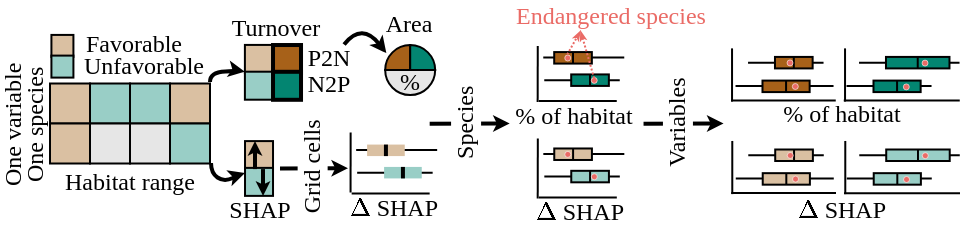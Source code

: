 <mxfile version="26.2.15">
  <diagram name="Page-1" id="c7558073-3199-34d8-9f00-42111426c3f3">
    <mxGraphModel dx="702" dy="492" grid="1" gridSize="10" guides="1" tooltips="1" connect="1" arrows="1" fold="1" page="1" pageScale="1" pageWidth="826" pageHeight="1169" background="none" math="1" shadow="0">
      <root>
        <mxCell id="0" />
        <mxCell id="1" parent="0" />
        <mxCell id="JVSTVVGn9j7_Rl-9eGPp-84" value="" style="endArrow=none;html=1;rounded=0;" parent="1" edge="1">
          <mxGeometry width="50" height="50" relative="1" as="geometry">
            <mxPoint x="439.63" y="107.75" as="sourcePoint" />
            <mxPoint x="480.13" y="107.75" as="targetPoint" />
          </mxGeometry>
        </mxCell>
        <mxCell id="t9Jcl4g-q7xanhM5zm8e-96" value="" style="whiteSpace=wrap;html=1;aspect=fixed;fillColor=light-dark(#DAC0A2,#272727);fontFamily=Merriweather;" parent="1" vertex="1">
          <mxGeometry x="193" y="120.75" width="20" height="20" as="geometry" />
        </mxCell>
        <mxCell id="t9Jcl4g-q7xanhM5zm8e-97" value="" style="whiteSpace=wrap;html=1;aspect=fixed;fillColor=#99CEC6;fontFamily=Merriweather;" parent="1" vertex="1">
          <mxGeometry x="213" y="120.75" width="20" height="20" as="geometry" />
        </mxCell>
        <mxCell id="t9Jcl4g-q7xanhM5zm8e-98" value="" style="whiteSpace=wrap;html=1;aspect=fixed;fillColor=#99CEC6;fontFamily=Merriweather;" parent="1" vertex="1">
          <mxGeometry x="233" y="120.75" width="20" height="20" as="geometry" />
        </mxCell>
        <mxCell id="t9Jcl4g-q7xanhM5zm8e-99" value="" style="whiteSpace=wrap;html=1;aspect=fixed;fillColor=light-dark(#DAC0A2,#272727);fontFamily=Merriweather;" parent="1" vertex="1">
          <mxGeometry x="253" y="120.75" width="20" height="20" as="geometry" />
        </mxCell>
        <mxCell id="t9Jcl4g-q7xanhM5zm8e-101" value="" style="whiteSpace=wrap;html=1;aspect=fixed;fillColor=#DAC0A2;fontFamily=Merriweather;" parent="1" vertex="1">
          <mxGeometry x="193" y="140.75" width="20" height="20" as="geometry" />
        </mxCell>
        <mxCell id="t9Jcl4g-q7xanhM5zm8e-102" value="" style="whiteSpace=wrap;html=1;aspect=fixed;fillColor=#E6E6E6;fontFamily=Merriweather;" parent="1" vertex="1">
          <mxGeometry x="213" y="140.75" width="20" height="20" as="geometry" />
        </mxCell>
        <mxCell id="t9Jcl4g-q7xanhM5zm8e-103" value="" style="whiteSpace=wrap;html=1;aspect=fixed;fillColor=#E6E6E6;fontFamily=Merriweather;" parent="1" vertex="1">
          <mxGeometry x="233" y="140.75" width="20" height="20" as="geometry" />
        </mxCell>
        <mxCell id="t9Jcl4g-q7xanhM5zm8e-104" value="" style="whiteSpace=wrap;html=1;aspect=fixed;fillColor=#99CEC6;fontFamily=Merriweather;" parent="1" vertex="1">
          <mxGeometry x="253" y="140.75" width="20" height="20" as="geometry" />
        </mxCell>
        <mxCell id="t9Jcl4g-q7xanhM5zm8e-111" value="" style="whiteSpace=wrap;html=1;aspect=fixed;fillColor=light-dark(#DAC0A2,#272727);fontFamily=Merriweather;" parent="1" vertex="1">
          <mxGeometry x="193.71" y="96.46" width="11" height="11" as="geometry" />
        </mxCell>
        <mxCell id="t9Jcl4g-q7xanhM5zm8e-112" value="" style="whiteSpace=wrap;html=1;aspect=fixed;fillColor=#99CEC6;fontFamily=Merriweather;" parent="1" vertex="1">
          <mxGeometry x="193.71" y="106.8" width="11" height="11" as="geometry" />
        </mxCell>
        <mxCell id="t9Jcl4g-q7xanhM5zm8e-113" value="Favorable" style="text;html=1;align=center;verticalAlign=middle;whiteSpace=wrap;rounded=0;fontFamily=Merriweather;fontSize=12;" parent="1" vertex="1">
          <mxGeometry x="210" y="97.46" width="50" height="8" as="geometry" />
        </mxCell>
        <mxCell id="t9Jcl4g-q7xanhM5zm8e-114" value="Unfavorable" style="text;html=1;align=center;verticalAlign=middle;whiteSpace=wrap;rounded=0;fontFamily=Merriweather;fontSize=12;" parent="1" vertex="1">
          <mxGeometry x="210" y="107.8" width="60" height="8" as="geometry" />
        </mxCell>
        <mxCell id="t9Jcl4g-q7xanhM5zm8e-116" value="&lt;div style=&quot;line-height: 90%;&quot;&gt;Habitat range&lt;/div&gt;" style="text;align=center;verticalAlign=middle;rounded=0;fontFamily=Merriweather;spacing=2;horizontal=1;whiteSpace=wrap;html=1;imageHeight=24;imageWidth=24;strokeOpacity=100;arcSize=12;" parent="1" vertex="1">
          <mxGeometry x="193" y="160.82" width="80" height="18.25" as="geometry" />
        </mxCell>
        <mxCell id="t9Jcl4g-q7xanhM5zm8e-122" value="" style="endArrow=none;html=1;rounded=0;" parent="1" edge="1">
          <mxGeometry width="50" height="50" relative="1" as="geometry">
            <mxPoint x="437.38" y="129.5" as="sourcePoint" />
            <mxPoint x="476.38" y="129.5" as="targetPoint" />
          </mxGeometry>
        </mxCell>
        <mxCell id="t9Jcl4g-q7xanhM5zm8e-123" value="" style="endArrow=none;html=1;rounded=0;exitX=0.231;exitY=-0.23;exitDx=0;exitDy=0;exitPerimeter=0;" parent="1" edge="1">
          <mxGeometry width="50" height="50" relative="1" as="geometry">
            <mxPoint x="436.828" y="129.99" as="sourcePoint" />
            <mxPoint x="436.88" y="102" as="targetPoint" />
          </mxGeometry>
        </mxCell>
        <mxCell id="t9Jcl4g-q7xanhM5zm8e-125" value="" style="rounded=0;whiteSpace=wrap;html=1;spacing=2;fillColor=light-dark(#A76119,#272727);strokeColor=default;rotation=90;" parent="1" vertex="1">
          <mxGeometry x="451.64" y="98.5" width="5.75" height="18.83" as="geometry" />
        </mxCell>
        <mxCell id="t9Jcl4g-q7xanhM5zm8e-137" value="% of habitat" style="text;html=1;align=center;verticalAlign=middle;whiteSpace=wrap;rounded=0;fontFamily=Merriweather;rotation=0;" parent="1" vertex="1">
          <mxGeometry x="421.64" y="130.75" width="65.75" height="12" as="geometry" />
        </mxCell>
        <mxCell id="t9Jcl4g-q7xanhM5zm8e-153" value="" style="endArrow=classic;html=1;rounded=0;strokeWidth=2;endSize=2;startSize=2;" parent="1" edge="1">
          <mxGeometry width="50" height="50" relative="1" as="geometry">
            <mxPoint x="489.77" y="140.84" as="sourcePoint" />
            <mxPoint x="529.77" y="140.75" as="targetPoint" />
          </mxGeometry>
        </mxCell>
        <mxCell id="t9Jcl4g-q7xanhM5zm8e-154" value="&lt;font style=&quot;font-size: 12px;&quot; face=&quot;Merriweather&quot;&gt;Variables&lt;/font&gt;" style="edgeLabel;html=1;align=center;verticalAlign=middle;resizable=0;points=[];rotation=-90;" parent="t9Jcl4g-q7xanhM5zm8e-153" vertex="1" connectable="0">
          <mxGeometry x="-0.204" y="-1" relative="1" as="geometry">
            <mxPoint y="-1" as="offset" />
          </mxGeometry>
        </mxCell>
        <mxCell id="t9Jcl4g-q7xanhM5zm8e-157" value="" style="curved=1;endArrow=classic;html=1;rounded=0;endSize=2;startSize=2;strokeWidth=2;entryX=0.058;entryY=0.318;entryDx=0;entryDy=0;entryPerimeter=0;exitX=0.895;exitY=-0.016;exitDx=0;exitDy=0;exitPerimeter=0;" parent="1" edge="1">
          <mxGeometry width="50" height="50" relative="1" as="geometry">
            <mxPoint x="340.04" y="101.286" as="sourcePoint" />
            <mxPoint x="361.16" y="105.56" as="targetPoint" />
            <Array as="points">
              <mxPoint x="349" y="90" />
            </Array>
          </mxGeometry>
        </mxCell>
        <mxCell id="t9Jcl4g-q7xanhM5zm8e-161" value="&lt;div style=&quot;line-height: 90%;&quot;&gt;Endangered species&lt;/div&gt;" style="text;html=1;align=left;verticalAlign=middle;whiteSpace=wrap;rounded=0;fontFamily=Merriweather;fontColor=#EA6B66;" parent="1" vertex="1">
          <mxGeometry x="424.45" y="79.67" width="99.68" height="14.75" as="geometry" />
        </mxCell>
        <mxCell id="evcmtG2pBrmlfLZdstya-1" value="Area" style="text;html=1;align=center;verticalAlign=middle;whiteSpace=wrap;rounded=0;fontFamily=Merriweather;" parent="1" vertex="1">
          <mxGeometry x="358.34" y="85.46" width="28.5" height="12" as="geometry" />
        </mxCell>
        <mxCell id="JVSTVVGn9j7_Rl-9eGPp-77" value="" style="endArrow=classic;html=1;rounded=0;strokeWidth=2;endSize=2;startSize=2;" parent="1" edge="1">
          <mxGeometry width="50" height="50" relative="1" as="geometry">
            <mxPoint x="382.84" y="140.84" as="sourcePoint" />
            <mxPoint x="422.84" y="140.75" as="targetPoint" />
          </mxGeometry>
        </mxCell>
        <mxCell id="JVSTVVGn9j7_Rl-9eGPp-78" value="&lt;font style=&quot;font-size: 12px;&quot; face=&quot;Merriweather&quot;&gt;Species&lt;/font&gt;" style="edgeLabel;html=1;align=center;verticalAlign=middle;resizable=0;points=[];rotation=-90;" parent="JVSTVVGn9j7_Rl-9eGPp-77" vertex="1" connectable="0">
          <mxGeometry x="-0.204" y="-1" relative="1" as="geometry">
            <mxPoint x="1" y="-1" as="offset" />
          </mxGeometry>
        </mxCell>
        <mxCell id="JVSTVVGn9j7_Rl-9eGPp-82" value="&lt;div style=&quot;line-height: 90%;&quot;&gt;One variable&lt;div&gt;One species&lt;/div&gt;&lt;/div&gt;" style="text;html=1;align=center;verticalAlign=middle;whiteSpace=wrap;rounded=0;fontFamily=Merriweather;rotation=-90;" parent="1" vertex="1">
          <mxGeometry x="145.47" y="134.88" width="67.62" height="12" as="geometry" />
        </mxCell>
        <mxCell id="JVSTVVGn9j7_Rl-9eGPp-85" value="" style="endArrow=none;html=1;rounded=0;entryX=0;entryY=0.5;entryDx=0;entryDy=0;exitX=1;exitY=0.5;exitDx=0;exitDy=0;" parent="1" source="t9Jcl4g-q7xanhM5zm8e-125" target="t9Jcl4g-q7xanhM5zm8e-125" edge="1">
          <mxGeometry width="50" height="50" relative="1" as="geometry">
            <mxPoint x="448.51" y="137.5" as="sourcePoint" />
            <mxPoint x="448.51" y="97.07" as="targetPoint" />
          </mxGeometry>
        </mxCell>
        <mxCell id="JVSTVVGn9j7_Rl-9eGPp-87" value="" style="endArrow=none;html=1;rounded=0;" parent="1" edge="1">
          <mxGeometry width="50" height="50" relative="1" as="geometry">
            <mxPoint x="440.13" y="119.08" as="sourcePoint" />
            <mxPoint x="477.88" y="119.08" as="targetPoint" />
          </mxGeometry>
        </mxCell>
        <mxCell id="JVSTVVGn9j7_Rl-9eGPp-88" value="" style="rounded=0;whiteSpace=wrap;html=1;spacing=2;fillColor=light-dark(#038571,#272727);strokeColor=default;rotation=90;" parent="1" vertex="1">
          <mxGeometry x="460.14" y="109.67" width="5.75" height="18.83" as="geometry" />
        </mxCell>
        <mxCell id="JVSTVVGn9j7_Rl-9eGPp-89" value="" style="endArrow=none;html=1;rounded=0;entryX=0;entryY=0.5;entryDx=0;entryDy=0;exitX=1;exitY=0.5;exitDx=0;exitDy=0;" parent="1" source="JVSTVVGn9j7_Rl-9eGPp-88" target="JVSTVVGn9j7_Rl-9eGPp-88" edge="1">
          <mxGeometry width="50" height="50" relative="1" as="geometry">
            <mxPoint x="457.01" y="148.67" as="sourcePoint" />
            <mxPoint x="457.01" y="108.24" as="targetPoint" />
          </mxGeometry>
        </mxCell>
        <mxCell id="JVSTVVGn9j7_Rl-9eGPp-91" value="" style="ellipse;whiteSpace=wrap;html=1;aspect=fixed;strokeColor=#FFFFFF;fillColor=#EA6B66;strokeWidth=0.3;fontColor=#EA6B66;" parent="1" vertex="1">
          <mxGeometry x="450.13" y="106.25" width="3" height="3" as="geometry" />
        </mxCell>
        <mxCell id="JVSTVVGn9j7_Rl-9eGPp-92" value="" style="ellipse;whiteSpace=wrap;html=1;aspect=fixed;strokeColor=#FFFFFF;fillColor=#EA6B66;strokeWidth=0.3;fontColor=#EA6B66;" parent="1" vertex="1">
          <mxGeometry x="463.38" y="117.45" width="3" height="3" as="geometry" />
        </mxCell>
        <mxCell id="JVSTVVGn9j7_Rl-9eGPp-100" value="" style="endArrow=classicThin;html=1;rounded=0;entryX=0.5;entryY=1;entryDx=0;entryDy=0;exitX=0.5;exitY=0;exitDx=0;exitDy=0;endSize=2;startSize=2;endFill=0;dashed=1;dashPattern=1 1;strokeColor=#EA6B66;" parent="1" source="JVSTVVGn9j7_Rl-9eGPp-91" edge="1">
          <mxGeometry width="50" height="50" relative="1" as="geometry">
            <mxPoint x="440.13" y="146.75" as="sourcePoint" />
            <mxPoint x="458.29" y="94.42" as="targetPoint" />
          </mxGeometry>
        </mxCell>
        <mxCell id="ivieuPq2knwxXdDO1lVb-80" value="" style="endArrow=classicThin;html=1;rounded=0;entryX=0.5;entryY=1;entryDx=0;entryDy=0;exitX=0.334;exitY=0.391;exitDx=0;exitDy=0;endSize=2;startSize=2;endFill=0;dashed=1;dashPattern=1 1;strokeColor=#EA6B66;exitPerimeter=0;" parent="1" source="JVSTVVGn9j7_Rl-9eGPp-88" edge="1">
          <mxGeometry width="50" height="50" relative="1" as="geometry">
            <mxPoint x="469.13" y="116.75" as="sourcePoint" />
            <mxPoint x="458.29" y="94.42" as="targetPoint" />
          </mxGeometry>
        </mxCell>
        <mxCell id="m_JDdIxR8Er-Uh5f6psP-87" value="" style="endArrow=none;html=1;rounded=0;" edge="1" parent="1">
          <mxGeometry width="50" height="50" relative="1" as="geometry">
            <mxPoint x="346.08" y="154.0" as="sourcePoint" />
            <mxPoint x="386.58" y="154" as="targetPoint" />
          </mxGeometry>
        </mxCell>
        <mxCell id="m_JDdIxR8Er-Uh5f6psP-88" value="" style="endArrow=none;html=1;rounded=0;" edge="1" parent="1">
          <mxGeometry width="50" height="50" relative="1" as="geometry">
            <mxPoint x="343.83" y="175.75" as="sourcePoint" />
            <mxPoint x="382.83" y="175.75" as="targetPoint" />
          </mxGeometry>
        </mxCell>
        <mxCell id="m_JDdIxR8Er-Uh5f6psP-89" value="" style="endArrow=none;html=1;rounded=0;exitX=0.231;exitY=-0.23;exitDx=0;exitDy=0;exitPerimeter=0;" edge="1" parent="1">
          <mxGeometry width="50" height="50" relative="1" as="geometry">
            <mxPoint x="343.278" y="175.24" as="sourcePoint" />
            <mxPoint x="343.33" y="145.25" as="targetPoint" />
          </mxGeometry>
        </mxCell>
        <mxCell id="m_JDdIxR8Er-Uh5f6psP-90" value="" style="rounded=0;whiteSpace=wrap;html=1;spacing=2;fillColor=light-dark(#DAC0A2,#272727);strokeColor=none;rotation=90;" vertex="1" parent="1">
          <mxGeometry x="358.09" y="144.75" width="5.75" height="18.83" as="geometry" />
        </mxCell>
        <mxCell id="m_JDdIxR8Er-Uh5f6psP-93" value="" style="endArrow=none;html=1;rounded=0;entryX=0;entryY=0.5;entryDx=0;entryDy=0;exitX=1;exitY=0.5;exitDx=0;exitDy=0;strokeWidth=2;" edge="1" parent="1" source="m_JDdIxR8Er-Uh5f6psP-90" target="m_JDdIxR8Er-Uh5f6psP-90">
          <mxGeometry width="50" height="50" relative="1" as="geometry">
            <mxPoint x="354.96" y="183.75" as="sourcePoint" />
            <mxPoint x="354.96" y="143.32" as="targetPoint" />
          </mxGeometry>
        </mxCell>
        <mxCell id="m_JDdIxR8Er-Uh5f6psP-94" value="" style="endArrow=none;html=1;rounded=0;" edge="1" parent="1">
          <mxGeometry width="50" height="50" relative="1" as="geometry">
            <mxPoint x="346.58" y="165.33" as="sourcePoint" />
            <mxPoint x="384.33" y="165.33" as="targetPoint" />
          </mxGeometry>
        </mxCell>
        <mxCell id="m_JDdIxR8Er-Uh5f6psP-95" value="" style="rounded=0;whiteSpace=wrap;html=1;spacing=2;fillColor=light-dark(#99CEC6,#272727);strokeColor=none;rotation=90;" vertex="1" parent="1">
          <mxGeometry x="366.59" y="155.92" width="5.75" height="18.83" as="geometry" />
        </mxCell>
        <mxCell id="m_JDdIxR8Er-Uh5f6psP-96" value="" style="endArrow=none;html=1;rounded=0;entryX=0;entryY=0.5;entryDx=0;entryDy=0;exitX=1;exitY=0.5;exitDx=0;exitDy=0;strokeWidth=2;" edge="1" parent="1" source="m_JDdIxR8Er-Uh5f6psP-95" target="m_JDdIxR8Er-Uh5f6psP-95">
          <mxGeometry width="50" height="50" relative="1" as="geometry">
            <mxPoint x="363.46" y="194.92" as="sourcePoint" />
            <mxPoint x="363.46" y="154.49" as="targetPoint" />
          </mxGeometry>
        </mxCell>
        <mxCell id="m_JDdIxR8Er-Uh5f6psP-101" value="" style="endArrow=classic;html=1;rounded=0;strokeWidth=2;endSize=2;startSize=2;" edge="1" parent="1">
          <mxGeometry width="50" height="50" relative="1" as="geometry">
            <mxPoint x="308" y="163.22" as="sourcePoint" />
            <mxPoint x="342" y="163.13" as="targetPoint" />
          </mxGeometry>
        </mxCell>
        <mxCell id="m_JDdIxR8Er-Uh5f6psP-102" value="&lt;font style=&quot;font-size: 12px;&quot; face=&quot;Merriweather&quot;&gt;Grid cells&lt;/font&gt;" style="edgeLabel;html=1;align=center;verticalAlign=middle;resizable=0;points=[];rotation=-90;" vertex="1" connectable="0" parent="m_JDdIxR8Er-Uh5f6psP-101">
          <mxGeometry x="-0.204" y="-1" relative="1" as="geometry">
            <mxPoint x="2" y="-1" as="offset" />
          </mxGeometry>
        </mxCell>
        <mxCell id="m_JDdIxR8Er-Uh5f6psP-103" value="" style="whiteSpace=wrap;html=1;aspect=fixed;fillColor=light-dark(#DAC0A2,#272727);fontFamily=Merriweather;" vertex="1" parent="1">
          <mxGeometry x="290.45" y="101.46" width="14" height="14" as="geometry" />
        </mxCell>
        <mxCell id="m_JDdIxR8Er-Uh5f6psP-104" value="" style="whiteSpace=wrap;html=1;aspect=fixed;fillColor=#99CEC6;fontFamily=Merriweather;" vertex="1" parent="1">
          <mxGeometry x="290.45" y="114.85" width="14" height="14" as="geometry" />
        </mxCell>
        <mxCell id="m_JDdIxR8Er-Uh5f6psP-105" value="" style="curved=1;endArrow=classic;html=1;rounded=0;endSize=2;startSize=2;strokeWidth=2;entryX=0;entryY=0;entryDx=0;entryDy=0;" edge="1" parent="1" target="m_JDdIxR8Er-Uh5f6psP-104">
          <mxGeometry width="50" height="50" relative="1" as="geometry">
            <mxPoint x="273" y="120" as="sourcePoint" />
            <mxPoint x="300" y="128.85" as="targetPoint" />
            <Array as="points">
              <mxPoint x="273" y="115" />
              <mxPoint x="288.38" y="114.48" />
            </Array>
          </mxGeometry>
        </mxCell>
        <mxCell id="m_JDdIxR8Er-Uh5f6psP-107" value="" style="whiteSpace=wrap;html=1;aspect=fixed;fillColor=light-dark(#DAC0A2,#272727);fontFamily=Merriweather;" vertex="1" parent="1">
          <mxGeometry x="290.51" y="149.55" width="14" height="14" as="geometry" />
        </mxCell>
        <mxCell id="m_JDdIxR8Er-Uh5f6psP-108" value="" style="whiteSpace=wrap;html=1;aspect=fixed;fillColor=#99CEC6;fontFamily=Merriweather;" vertex="1" parent="1">
          <mxGeometry x="290.51" y="162.94" width="14" height="14" as="geometry" />
        </mxCell>
        <mxCell id="m_JDdIxR8Er-Uh5f6psP-109" value="" style="endArrow=none;html=1;rounded=0;strokeWidth=2;endSize=1;startSize=1;startFill=1;startArrow=classic;entryX=0.5;entryY=1;entryDx=0;entryDy=0;exitX=0.5;exitY=1;exitDx=0;exitDy=0;" edge="1" parent="1">
          <mxGeometry width="50" height="50" relative="1" as="geometry">
            <mxPoint x="299.51" y="176.94" as="sourcePoint" />
            <mxPoint x="299.51" y="163.55" as="targetPoint" />
          </mxGeometry>
        </mxCell>
        <mxCell id="m_JDdIxR8Er-Uh5f6psP-111" value="" style="endArrow=classic;html=1;rounded=0;strokeWidth=2;endSize=1;startSize=1;entryX=0.5;entryY=0;entryDx=0;entryDy=0;exitX=0.5;exitY=1;exitDx=0;exitDy=0;" edge="1" parent="1">
          <mxGeometry width="50" height="50" relative="1" as="geometry">
            <mxPoint x="295.51" y="163.55" as="sourcePoint" />
            <mxPoint x="295.51" y="149.55" as="targetPoint" />
          </mxGeometry>
        </mxCell>
        <mxCell id="m_JDdIxR8Er-Uh5f6psP-113" value="SHAP" style="text;html=1;align=center;verticalAlign=middle;whiteSpace=wrap;rounded=0;fontFamily=Merriweather;rotation=0;" vertex="1" parent="1">
          <mxGeometry x="281.7" y="177.94" width="31.62" height="12" as="geometry" />
        </mxCell>
        <mxCell id="m_JDdIxR8Er-Uh5f6psP-116" value="`\Delta` SHAP" style="text;html=1;align=center;verticalAlign=middle;whiteSpace=wrap;rounded=0;fontFamily=Merriweather;" vertex="1" parent="1">
          <mxGeometry x="338.76" y="174.75" width="51.62" height="17.25" as="geometry" />
        </mxCell>
        <mxCell id="m_JDdIxR8Er-Uh5f6psP-124" value="" style="group;aspect=fixed;" vertex="1" connectable="0" parent="1">
          <mxGeometry x="360.59" y="101.51" width="29" height="25" as="geometry" />
        </mxCell>
        <mxCell id="m_JDdIxR8Er-Uh5f6psP-119" value="" style="verticalLabelPosition=bottom;verticalAlign=top;html=1;shape=mxgraph.basic.pie;startAngle=0.75;endAngle=0;fillColor=#A76119;strokeWidth=1;" vertex="1" parent="m_JDdIxR8Er-Uh5f6psP-124">
          <mxGeometry width="25" height="25.0" as="geometry" />
        </mxCell>
        <mxCell id="m_JDdIxR8Er-Uh5f6psP-120" value="" style="verticalLabelPosition=bottom;verticalAlign=top;html=1;shape=mxgraph.basic.pie;startAngle=0;endAngle=0.25;fillColor=#038571;strokeWidth=1;" vertex="1" parent="m_JDdIxR8Er-Uh5f6psP-124">
          <mxGeometry width="25" height="25.0" as="geometry" />
        </mxCell>
        <mxCell id="m_JDdIxR8Er-Uh5f6psP-121" value="" style="verticalLabelPosition=bottom;verticalAlign=top;html=1;shape=mxgraph.basic.pie;startAngle=0.25;endAngle=0.75;fillColor=#E6E6E6;strokeWidth=1;" vertex="1" parent="m_JDdIxR8Er-Uh5f6psP-124">
          <mxGeometry width="25" height="25.0" as="geometry" />
        </mxCell>
        <mxCell id="m_JDdIxR8Er-Uh5f6psP-125" value="%" style="text;html=1;align=center;verticalAlign=middle;whiteSpace=wrap;rounded=0;fontFamily=Merriweather;" vertex="1" parent="1">
          <mxGeometry x="366.09" y="113.51" width="14" height="12" as="geometry" />
        </mxCell>
        <mxCell id="m_JDdIxR8Er-Uh5f6psP-131" value="P2N" style="text;html=1;align=center;verticalAlign=middle;whiteSpace=wrap;rounded=0;fontFamily=Merriweather;fontSize=12;" vertex="1" parent="1">
          <mxGeometry x="318.51" y="104.46" width="26.68" height="8" as="geometry" />
        </mxCell>
        <mxCell id="m_JDdIxR8Er-Uh5f6psP-132" value="N2P" style="text;html=1;align=center;verticalAlign=middle;whiteSpace=wrap;rounded=0;fontFamily=Merriweather;fontSize=12;" vertex="1" parent="1">
          <mxGeometry x="318.51" y="117.33" width="26.68" height="8" as="geometry" />
        </mxCell>
        <mxCell id="m_JDdIxR8Er-Uh5f6psP-134" value="" style="endArrow=none;html=1;rounded=0;" edge="1" parent="1">
          <mxGeometry width="50" height="50" relative="1" as="geometry">
            <mxPoint x="439.66" y="155.95" as="sourcePoint" />
            <mxPoint x="480.16" y="155.95" as="targetPoint" />
          </mxGeometry>
        </mxCell>
        <mxCell id="m_JDdIxR8Er-Uh5f6psP-135" value="" style="endArrow=none;html=1;rounded=0;" edge="1" parent="1">
          <mxGeometry width="50" height="50" relative="1" as="geometry">
            <mxPoint x="437.41" y="177.7" as="sourcePoint" />
            <mxPoint x="476.41" y="177.7" as="targetPoint" />
          </mxGeometry>
        </mxCell>
        <mxCell id="m_JDdIxR8Er-Uh5f6psP-136" value="" style="endArrow=none;html=1;rounded=0;exitX=0.231;exitY=-0.23;exitDx=0;exitDy=0;exitPerimeter=0;" edge="1" parent="1">
          <mxGeometry width="50" height="50" relative="1" as="geometry">
            <mxPoint x="436.858" y="178.19" as="sourcePoint" />
            <mxPoint x="436.91" y="148.2" as="targetPoint" />
          </mxGeometry>
        </mxCell>
        <mxCell id="m_JDdIxR8Er-Uh5f6psP-137" value="" style="rounded=0;whiteSpace=wrap;html=1;spacing=2;fillColor=light-dark(#DAC0A2,#272727);strokeColor=default;rotation=90;" vertex="1" parent="1">
          <mxGeometry x="451.67" y="146.7" width="5.75" height="18.83" as="geometry" />
        </mxCell>
        <mxCell id="m_JDdIxR8Er-Uh5f6psP-138" value="" style="endArrow=none;html=1;rounded=0;entryX=0;entryY=0.5;entryDx=0;entryDy=0;exitX=1;exitY=0.5;exitDx=0;exitDy=0;" edge="1" parent="1" source="m_JDdIxR8Er-Uh5f6psP-137" target="m_JDdIxR8Er-Uh5f6psP-137">
          <mxGeometry width="50" height="50" relative="1" as="geometry">
            <mxPoint x="448.54" y="185.7" as="sourcePoint" />
            <mxPoint x="448.54" y="145.27" as="targetPoint" />
          </mxGeometry>
        </mxCell>
        <mxCell id="m_JDdIxR8Er-Uh5f6psP-139" value="" style="endArrow=none;html=1;rounded=0;" edge="1" parent="1">
          <mxGeometry width="50" height="50" relative="1" as="geometry">
            <mxPoint x="440.16" y="167.28" as="sourcePoint" />
            <mxPoint x="477.91" y="167.28" as="targetPoint" />
          </mxGeometry>
        </mxCell>
        <mxCell id="m_JDdIxR8Er-Uh5f6psP-140" value="" style="rounded=0;whiteSpace=wrap;html=1;spacing=2;fillColor=light-dark(#99CEC6,#272727);strokeColor=default;rotation=90;" vertex="1" parent="1">
          <mxGeometry x="460.17" y="157.87" width="5.75" height="18.83" as="geometry" />
        </mxCell>
        <mxCell id="m_JDdIxR8Er-Uh5f6psP-141" value="" style="endArrow=none;html=1;rounded=0;entryX=0;entryY=0.5;entryDx=0;entryDy=0;exitX=1;exitY=0.5;exitDx=0;exitDy=0;" edge="1" parent="1" source="m_JDdIxR8Er-Uh5f6psP-140" target="m_JDdIxR8Er-Uh5f6psP-140">
          <mxGeometry width="50" height="50" relative="1" as="geometry">
            <mxPoint x="457.04" y="196.87" as="sourcePoint" />
            <mxPoint x="457.04" y="156.44" as="targetPoint" />
          </mxGeometry>
        </mxCell>
        <mxCell id="m_JDdIxR8Er-Uh5f6psP-142" value="" style="ellipse;whiteSpace=wrap;html=1;aspect=fixed;strokeColor=#FFFFFF;fillColor=#EA6B66;strokeWidth=0.3;fontColor=#EA6B66;" vertex="1" parent="1">
          <mxGeometry x="450.16" y="154.45" width="3" height="3" as="geometry" />
        </mxCell>
        <mxCell id="m_JDdIxR8Er-Uh5f6psP-143" value="" style="ellipse;whiteSpace=wrap;html=1;aspect=fixed;strokeColor=#FFFFFF;fillColor=#EA6B66;strokeWidth=0.3;fontColor=#EA6B66;" vertex="1" parent="1">
          <mxGeometry x="463.41" y="165.65" width="3" height="3" as="geometry" />
        </mxCell>
        <mxCell id="m_JDdIxR8Er-Uh5f6psP-144" value="`\Delta` SHAP" style="text;html=1;align=center;verticalAlign=middle;whiteSpace=wrap;rounded=0;fontFamily=Merriweather;" vertex="1" parent="1">
          <mxGeometry x="432.34" y="176.7" width="51.62" height="17.25" as="geometry" />
        </mxCell>
        <mxCell id="m_JDdIxR8Er-Uh5f6psP-145" value="" style="endArrow=none;html=1;rounded=0;" edge="1" parent="1">
          <mxGeometry width="50" height="50" relative="1" as="geometry">
            <mxPoint x="534.02" y="129.77" as="sourcePoint" />
            <mxPoint x="534.02" y="103.19" as="targetPoint" />
          </mxGeometry>
        </mxCell>
        <mxCell id="m_JDdIxR8Er-Uh5f6psP-146" value="" style="endArrow=none;html=1;rounded=0;exitX=0;exitY=0;exitDx=0;exitDy=0;" edge="1" parent="1">
          <mxGeometry width="50" height="50" relative="1" as="geometry">
            <mxPoint x="533.52" y="129.23" as="sourcePoint" />
            <mxPoint x="585.88" y="129.23" as="targetPoint" />
          </mxGeometry>
        </mxCell>
        <mxCell id="m_JDdIxR8Er-Uh5f6psP-147" value="" style="endArrow=none;html=1;rounded=0;" edge="1" parent="1">
          <mxGeometry width="50" height="50" relative="1" as="geometry">
            <mxPoint x="542.02" y="110.33" as="sourcePoint" />
            <mxPoint x="579.77" y="110.33" as="targetPoint" />
          </mxGeometry>
        </mxCell>
        <mxCell id="m_JDdIxR8Er-Uh5f6psP-148" value="" style="rounded=0;whiteSpace=wrap;html=1;spacing=2;fillColor=light-dark(#A76119,#272727);strokeColor=default;rotation=90;" vertex="1" parent="1">
          <mxGeometry x="562.03" y="100.92" width="5.75" height="18.83" as="geometry" />
        </mxCell>
        <mxCell id="m_JDdIxR8Er-Uh5f6psP-149" value="" style="endArrow=none;html=1;rounded=0;entryX=0;entryY=0.5;entryDx=0;entryDy=0;exitX=1;exitY=0.5;exitDx=0;exitDy=0;" edge="1" parent="1" source="m_JDdIxR8Er-Uh5f6psP-148" target="m_JDdIxR8Er-Uh5f6psP-148">
          <mxGeometry width="50" height="50" relative="1" as="geometry">
            <mxPoint x="558.9" y="139.92" as="sourcePoint" />
            <mxPoint x="558.9" y="99.49" as="targetPoint" />
          </mxGeometry>
        </mxCell>
        <mxCell id="m_JDdIxR8Er-Uh5f6psP-150" value="" style="ellipse;whiteSpace=wrap;html=1;aspect=fixed;strokeColor=#FFFFFF;fillColor=#EA6B66;strokeWidth=0.3;fontColor=#EA6B66;" vertex="1" parent="1">
          <mxGeometry x="561.27" y="108.7" width="3" height="3" as="geometry" />
        </mxCell>
        <mxCell id="m_JDdIxR8Er-Uh5f6psP-151" value="" style="endArrow=none;html=1;rounded=0;" edge="1" parent="1">
          <mxGeometry width="50" height="50" relative="1" as="geometry">
            <mxPoint x="535.77" y="122.0" as="sourcePoint" />
            <mxPoint x="584.77" y="122.0" as="targetPoint" />
          </mxGeometry>
        </mxCell>
        <mxCell id="m_JDdIxR8Er-Uh5f6psP-152" value="" style="rounded=0;whiteSpace=wrap;html=1;spacing=2;fillColor=light-dark(#A76119,#272727);strokeColor=default;rotation=90;" vertex="1" parent="1">
          <mxGeometry x="558.16" y="110.38" width="5.75" height="23.58" as="geometry" />
        </mxCell>
        <mxCell id="m_JDdIxR8Er-Uh5f6psP-153" value="" style="endArrow=none;html=1;rounded=0;entryX=0;entryY=0.5;entryDx=0;entryDy=0;exitX=1;exitY=0.5;exitDx=0;exitDy=0;" edge="1" parent="1" source="m_JDdIxR8Er-Uh5f6psP-152" target="m_JDdIxR8Er-Uh5f6psP-152">
          <mxGeometry width="50" height="50" relative="1" as="geometry">
            <mxPoint x="552.65" y="151.75" as="sourcePoint" />
            <mxPoint x="552.65" y="111.32" as="targetPoint" />
          </mxGeometry>
        </mxCell>
        <mxCell id="m_JDdIxR8Er-Uh5f6psP-154" value="" style="ellipse;whiteSpace=wrap;html=1;aspect=fixed;strokeColor=#FFFFFF;fillColor=#EA6B66;strokeWidth=0.3;fontColor=#EA6B66;" vertex="1" parent="1">
          <mxGeometry x="563.91" y="120.5" width="3" height="3" as="geometry" />
        </mxCell>
        <mxCell id="m_JDdIxR8Er-Uh5f6psP-163" value="" style="endArrow=none;html=1;rounded=0;" edge="1" parent="1">
          <mxGeometry width="50" height="50" relative="1" as="geometry">
            <mxPoint x="590.52" y="129.77" as="sourcePoint" />
            <mxPoint x="590.52" y="103.19" as="targetPoint" />
          </mxGeometry>
        </mxCell>
        <mxCell id="m_JDdIxR8Er-Uh5f6psP-164" value="" style="endArrow=none;html=1;rounded=0;exitX=0;exitY=0;exitDx=0;exitDy=0;" edge="1" parent="1">
          <mxGeometry width="50" height="50" relative="1" as="geometry">
            <mxPoint x="589.88" y="129.28" as="sourcePoint" />
            <mxPoint x="647.88" y="129.28" as="targetPoint" />
          </mxGeometry>
        </mxCell>
        <mxCell id="m_JDdIxR8Er-Uh5f6psP-165" value="" style="endArrow=none;html=1;rounded=0;" edge="1" parent="1">
          <mxGeometry width="50" height="50" relative="1" as="geometry">
            <mxPoint x="597.52" y="110.33" as="sourcePoint" />
            <mxPoint x="647.77" y="110.33" as="targetPoint" />
          </mxGeometry>
        </mxCell>
        <mxCell id="m_JDdIxR8Er-Uh5f6psP-166" value="" style="rounded=0;whiteSpace=wrap;html=1;spacing=2;fillColor=light-dark(#038571,#272727);strokeColor=default;rotation=90;" vertex="1" parent="1">
          <mxGeometry x="623.99" y="94.46" width="5.75" height="31.75" as="geometry" />
        </mxCell>
        <mxCell id="m_JDdIxR8Er-Uh5f6psP-167" value="" style="endArrow=none;html=1;rounded=0;entryX=0;entryY=0.5;entryDx=0;entryDy=0;exitX=1;exitY=0.5;exitDx=0;exitDy=0;" edge="1" parent="1" source="m_JDdIxR8Er-Uh5f6psP-166" target="m_JDdIxR8Er-Uh5f6psP-166">
          <mxGeometry width="50" height="50" relative="1" as="geometry">
            <mxPoint x="614.4" y="139.92" as="sourcePoint" />
            <mxPoint x="614.4" y="99.49" as="targetPoint" />
          </mxGeometry>
        </mxCell>
        <mxCell id="m_JDdIxR8Er-Uh5f6psP-168" value="" style="ellipse;whiteSpace=wrap;html=1;aspect=fixed;strokeColor=#FFFFFF;fillColor=#EA6B66;strokeWidth=0.3;fontColor=#EA6B66;" vertex="1" parent="1">
          <mxGeometry x="628.77" y="108.8" width="3" height="3" as="geometry" />
        </mxCell>
        <mxCell id="m_JDdIxR8Er-Uh5f6psP-169" value="" style="endArrow=none;html=1;rounded=0;" edge="1" parent="1">
          <mxGeometry width="50" height="50" relative="1" as="geometry">
            <mxPoint x="591.27" y="122.0" as="sourcePoint" />
            <mxPoint x="633.77" y="122.0" as="targetPoint" />
          </mxGeometry>
        </mxCell>
        <mxCell id="m_JDdIxR8Er-Uh5f6psP-170" value="" style="rounded=0;whiteSpace=wrap;html=1;spacing=2;fillColor=light-dark(#038571,#272727);strokeColor=default;rotation=90;" vertex="1" parent="1">
          <mxGeometry x="613.66" y="110.38" width="5.75" height="23.58" as="geometry" />
        </mxCell>
        <mxCell id="m_JDdIxR8Er-Uh5f6psP-171" value="" style="endArrow=none;html=1;rounded=0;entryX=0;entryY=0.5;entryDx=0;entryDy=0;exitX=1;exitY=0.5;exitDx=0;exitDy=0;" edge="1" parent="1" source="m_JDdIxR8Er-Uh5f6psP-170" target="m_JDdIxR8Er-Uh5f6psP-170">
          <mxGeometry width="50" height="50" relative="1" as="geometry">
            <mxPoint x="608.15" y="151.75" as="sourcePoint" />
            <mxPoint x="608.15" y="111.32" as="targetPoint" />
          </mxGeometry>
        </mxCell>
        <mxCell id="m_JDdIxR8Er-Uh5f6psP-172" value="" style="ellipse;whiteSpace=wrap;html=1;aspect=fixed;strokeColor=#FFFFFF;fillColor=#EA6B66;strokeWidth=0.3;fontColor=#EA6B66;" vertex="1" parent="1">
          <mxGeometry x="619.41" y="120.7" width="3" height="3" as="geometry" />
        </mxCell>
        <mxCell id="m_JDdIxR8Er-Uh5f6psP-181" value="% of habitat" style="text;html=1;align=center;verticalAlign=middle;whiteSpace=wrap;rounded=0;fontFamily=Merriweather;rotation=0;" vertex="1" parent="1">
          <mxGeometry x="555.6" y="129.75" width="65.75" height="12" as="geometry" />
        </mxCell>
        <mxCell id="m_JDdIxR8Er-Uh5f6psP-182" value="" style="endArrow=none;html=1;rounded=0;" edge="1" parent="1">
          <mxGeometry width="50" height="50" relative="1" as="geometry">
            <mxPoint x="534.14" y="176.06" as="sourcePoint" />
            <mxPoint x="534.14" y="149.48" as="targetPoint" />
          </mxGeometry>
        </mxCell>
        <mxCell id="m_JDdIxR8Er-Uh5f6psP-183" value="" style="endArrow=none;html=1;rounded=0;exitX=0;exitY=0;exitDx=0;exitDy=0;" edge="1" parent="1">
          <mxGeometry width="50" height="50" relative="1" as="geometry">
            <mxPoint x="533.64" y="175.52" as="sourcePoint" />
            <mxPoint x="586" y="175.52" as="targetPoint" />
          </mxGeometry>
        </mxCell>
        <mxCell id="m_JDdIxR8Er-Uh5f6psP-184" value="" style="endArrow=none;html=1;rounded=0;" edge="1" parent="1">
          <mxGeometry width="50" height="50" relative="1" as="geometry">
            <mxPoint x="542.14" y="156.62" as="sourcePoint" />
            <mxPoint x="579.89" y="156.62" as="targetPoint" />
          </mxGeometry>
        </mxCell>
        <mxCell id="m_JDdIxR8Er-Uh5f6psP-185" value="" style="rounded=0;whiteSpace=wrap;html=1;spacing=2;fillColor=light-dark(#DAC0A2,#272727);strokeColor=default;rotation=90;" vertex="1" parent="1">
          <mxGeometry x="562.15" y="147.21" width="5.75" height="18.83" as="geometry" />
        </mxCell>
        <mxCell id="m_JDdIxR8Er-Uh5f6psP-186" value="" style="endArrow=none;html=1;rounded=0;entryX=0;entryY=0.5;entryDx=0;entryDy=0;exitX=1;exitY=0.5;exitDx=0;exitDy=0;" edge="1" parent="1" source="m_JDdIxR8Er-Uh5f6psP-185" target="m_JDdIxR8Er-Uh5f6psP-185">
          <mxGeometry width="50" height="50" relative="1" as="geometry">
            <mxPoint x="559.02" y="186.21" as="sourcePoint" />
            <mxPoint x="559.02" y="145.78" as="targetPoint" />
          </mxGeometry>
        </mxCell>
        <mxCell id="m_JDdIxR8Er-Uh5f6psP-187" value="" style="ellipse;whiteSpace=wrap;html=1;aspect=fixed;strokeColor=#FFFFFF;fillColor=#EA6B66;strokeWidth=0.3;fontColor=#EA6B66;" vertex="1" parent="1">
          <mxGeometry x="561.39" y="154.99" width="3" height="3" as="geometry" />
        </mxCell>
        <mxCell id="m_JDdIxR8Er-Uh5f6psP-188" value="" style="endArrow=none;html=1;rounded=0;" edge="1" parent="1">
          <mxGeometry width="50" height="50" relative="1" as="geometry">
            <mxPoint x="535.89" y="168.29" as="sourcePoint" />
            <mxPoint x="584.89" y="168.29" as="targetPoint" />
          </mxGeometry>
        </mxCell>
        <mxCell id="m_JDdIxR8Er-Uh5f6psP-189" value="" style="rounded=0;whiteSpace=wrap;html=1;spacing=2;fillColor=light-dark(#DAC0A2,#272727);strokeColor=default;rotation=90;" vertex="1" parent="1">
          <mxGeometry x="558.28" y="156.67" width="5.75" height="23.58" as="geometry" />
        </mxCell>
        <mxCell id="m_JDdIxR8Er-Uh5f6psP-190" value="" style="endArrow=none;html=1;rounded=0;entryX=0;entryY=0.5;entryDx=0;entryDy=0;exitX=1;exitY=0.5;exitDx=0;exitDy=0;" edge="1" parent="1" source="m_JDdIxR8Er-Uh5f6psP-189" target="m_JDdIxR8Er-Uh5f6psP-189">
          <mxGeometry width="50" height="50" relative="1" as="geometry">
            <mxPoint x="552.77" y="198.04" as="sourcePoint" />
            <mxPoint x="552.77" y="157.61" as="targetPoint" />
          </mxGeometry>
        </mxCell>
        <mxCell id="m_JDdIxR8Er-Uh5f6psP-191" value="" style="ellipse;whiteSpace=wrap;html=1;aspect=fixed;strokeColor=#FFFFFF;fillColor=#EA6B66;strokeWidth=0.3;fontColor=#EA6B66;" vertex="1" parent="1">
          <mxGeometry x="564.03" y="166.79" width="3" height="3" as="geometry" />
        </mxCell>
        <mxCell id="m_JDdIxR8Er-Uh5f6psP-192" value="" style="endArrow=none;html=1;rounded=0;" edge="1" parent="1">
          <mxGeometry width="50" height="50" relative="1" as="geometry">
            <mxPoint x="590.64" y="176.06" as="sourcePoint" />
            <mxPoint x="590.64" y="149.48" as="targetPoint" />
          </mxGeometry>
        </mxCell>
        <mxCell id="m_JDdIxR8Er-Uh5f6psP-193" value="" style="endArrow=none;html=1;rounded=0;exitX=0;exitY=0;exitDx=0;exitDy=0;" edge="1" parent="1">
          <mxGeometry width="50" height="50" relative="1" as="geometry">
            <mxPoint x="590" y="175.57" as="sourcePoint" />
            <mxPoint x="648" y="175.57" as="targetPoint" />
          </mxGeometry>
        </mxCell>
        <mxCell id="m_JDdIxR8Er-Uh5f6psP-194" value="" style="endArrow=none;html=1;rounded=0;" edge="1" parent="1">
          <mxGeometry width="50" height="50" relative="1" as="geometry">
            <mxPoint x="597.64" y="156.62" as="sourcePoint" />
            <mxPoint x="647.89" y="156.62" as="targetPoint" />
          </mxGeometry>
        </mxCell>
        <mxCell id="m_JDdIxR8Er-Uh5f6psP-195" value="" style="rounded=0;whiteSpace=wrap;html=1;spacing=2;fillColor=light-dark(#99CEC6,#272727);strokeColor=default;rotation=90;" vertex="1" parent="1">
          <mxGeometry x="624.11" y="140.75" width="5.75" height="31.75" as="geometry" />
        </mxCell>
        <mxCell id="m_JDdIxR8Er-Uh5f6psP-196" value="" style="endArrow=none;html=1;rounded=0;entryX=0;entryY=0.5;entryDx=0;entryDy=0;exitX=1;exitY=0.5;exitDx=0;exitDy=0;" edge="1" parent="1" source="m_JDdIxR8Er-Uh5f6psP-195" target="m_JDdIxR8Er-Uh5f6psP-195">
          <mxGeometry width="50" height="50" relative="1" as="geometry">
            <mxPoint x="614.52" y="186.21" as="sourcePoint" />
            <mxPoint x="614.52" y="145.78" as="targetPoint" />
          </mxGeometry>
        </mxCell>
        <mxCell id="m_JDdIxR8Er-Uh5f6psP-197" value="" style="ellipse;whiteSpace=wrap;html=1;aspect=fixed;strokeColor=#FFFFFF;fillColor=#EA6B66;strokeWidth=0.3;fontColor=#EA6B66;" vertex="1" parent="1">
          <mxGeometry x="628.89" y="155.09" width="3" height="3" as="geometry" />
        </mxCell>
        <mxCell id="m_JDdIxR8Er-Uh5f6psP-198" value="" style="endArrow=none;html=1;rounded=0;" edge="1" parent="1">
          <mxGeometry width="50" height="50" relative="1" as="geometry">
            <mxPoint x="591.39" y="168.29" as="sourcePoint" />
            <mxPoint x="633.89" y="168.29" as="targetPoint" />
          </mxGeometry>
        </mxCell>
        <mxCell id="m_JDdIxR8Er-Uh5f6psP-199" value="" style="rounded=0;whiteSpace=wrap;html=1;spacing=2;fillColor=light-dark(#99CEC6,#272727);strokeColor=default;rotation=90;" vertex="1" parent="1">
          <mxGeometry x="613.78" y="156.67" width="5.75" height="23.58" as="geometry" />
        </mxCell>
        <mxCell id="m_JDdIxR8Er-Uh5f6psP-200" value="" style="endArrow=none;html=1;rounded=0;entryX=0;entryY=0.5;entryDx=0;entryDy=0;exitX=1;exitY=0.5;exitDx=0;exitDy=0;" edge="1" parent="1" source="m_JDdIxR8Er-Uh5f6psP-199" target="m_JDdIxR8Er-Uh5f6psP-199">
          <mxGeometry width="50" height="50" relative="1" as="geometry">
            <mxPoint x="608.27" y="198.04" as="sourcePoint" />
            <mxPoint x="608.27" y="157.61" as="targetPoint" />
          </mxGeometry>
        </mxCell>
        <mxCell id="m_JDdIxR8Er-Uh5f6psP-201" value="" style="ellipse;whiteSpace=wrap;html=1;aspect=fixed;strokeColor=#FFFFFF;fillColor=#EA6B66;strokeWidth=0.3;fontColor=#EA6B66;" vertex="1" parent="1">
          <mxGeometry x="619.53" y="166.99" width="3" height="3" as="geometry" />
        </mxCell>
        <mxCell id="m_JDdIxR8Er-Uh5f6psP-203" value="`\Delta` SHAP" style="text;html=1;align=center;verticalAlign=middle;whiteSpace=wrap;rounded=0;fontFamily=Merriweather;" vertex="1" parent="1">
          <mxGeometry x="562.67" y="175.07" width="51.62" height="17.25" as="geometry" />
        </mxCell>
        <mxCell id="m_JDdIxR8Er-Uh5f6psP-205" value="" style="curved=1;endArrow=classic;html=1;rounded=0;endSize=2;startSize=2;strokeWidth=2;entryX=0;entryY=0;entryDx=0;entryDy=0;" edge="1" parent="1">
          <mxGeometry width="50" height="50" relative="1" as="geometry">
            <mxPoint x="273.51" y="160.52" as="sourcePoint" />
            <mxPoint x="290.51" y="165.52" as="targetPoint" />
            <Array as="points">
              <mxPoint x="273.51" y="165.52" />
              <mxPoint x="280" y="170" />
              <mxPoint x="288.89" y="166.04" />
            </Array>
          </mxGeometry>
        </mxCell>
        <mxCell id="m_JDdIxR8Er-Uh5f6psP-1" value="" style="whiteSpace=wrap;html=1;aspect=fixed;fillColor=light-dark(#a76119, #272727);fontFamily=Merriweather;strokeWidth=2;" vertex="1" parent="1">
          <mxGeometry x="304.51" y="101.51" width="14" height="14" as="geometry" />
        </mxCell>
        <mxCell id="m_JDdIxR8Er-Uh5f6psP-2" value="" style="whiteSpace=wrap;html=1;aspect=fixed;fillColor=#038571;fontFamily=Merriweather;strokeWidth=2;" vertex="1" parent="1">
          <mxGeometry x="304.51" y="114.9" width="14" height="14" as="geometry" />
        </mxCell>
        <mxCell id="m_JDdIxR8Er-Uh5f6psP-207" value="Turnover" style="text;html=1;align=center;verticalAlign=middle;whiteSpace=wrap;rounded=0;fontFamily=Merriweather;fontSize=12;" vertex="1" parent="1">
          <mxGeometry x="285.4" y="89.46" width="42.23" height="8" as="geometry" />
        </mxCell>
      </root>
    </mxGraphModel>
  </diagram>
</mxfile>

